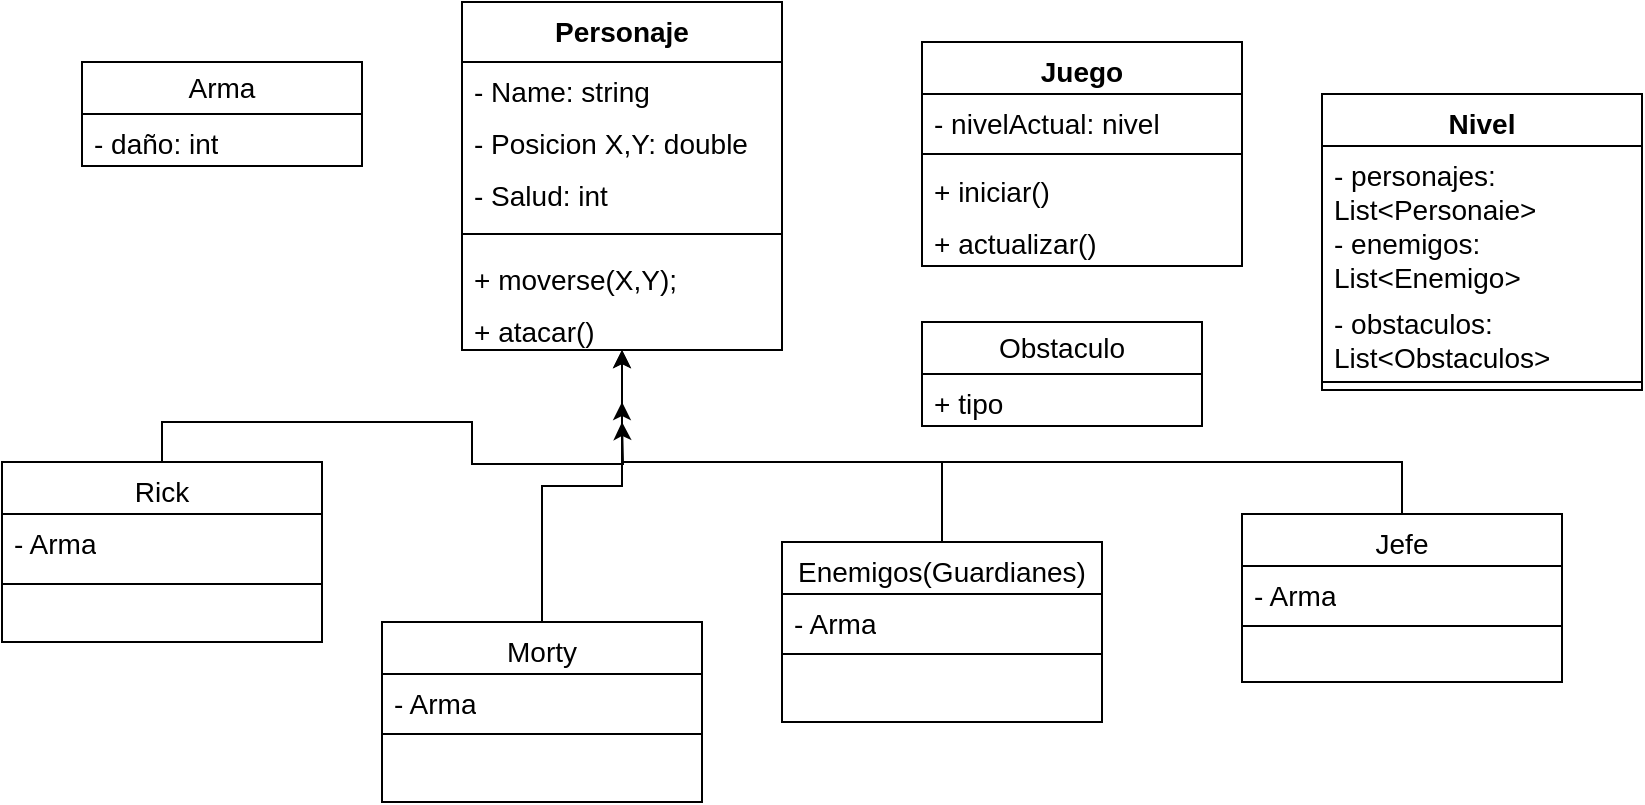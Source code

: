 <mxfile version="22.0.8" type="github">
  <diagram id="C5RBs43oDa-KdzZeNtuy" name="Page-1">
    <mxGraphModel dx="908" dy="463" grid="1" gridSize="10" guides="1" tooltips="1" connect="1" arrows="1" fold="1" page="1" pageScale="1" pageWidth="1169" pageHeight="827" background="#ffffff" math="0" shadow="0">
      <root>
        <mxCell id="WIyWlLk6GJQsqaUBKTNV-0" />
        <mxCell id="WIyWlLk6GJQsqaUBKTNV-1" parent="WIyWlLk6GJQsqaUBKTNV-0" />
        <mxCell id="ygHNcll7IPbhdf5_XB1e-53" style="edgeStyle=orthogonalEdgeStyle;rounded=0;orthogonalLoop=1;jettySize=auto;html=1;exitX=0.5;exitY=0;exitDx=0;exitDy=0;fontSize=14;" edge="1" parent="WIyWlLk6GJQsqaUBKTNV-1" source="zkfFHV4jXpPFQw0GAbJ--6">
          <mxGeometry relative="1" as="geometry">
            <mxPoint x="480" y="400" as="targetPoint" />
          </mxGeometry>
        </mxCell>
        <mxCell id="zkfFHV4jXpPFQw0GAbJ--6" value="Rick" style="swimlane;fontStyle=0;align=center;verticalAlign=top;childLayout=stackLayout;horizontal=1;startSize=26;horizontalStack=0;resizeParent=1;resizeLast=0;collapsible=1;marginBottom=0;rounded=0;shadow=0;strokeWidth=1;fontSize=14;" parent="WIyWlLk6GJQsqaUBKTNV-1" vertex="1">
          <mxGeometry x="170" y="420" width="160" height="90" as="geometry">
            <mxRectangle x="130" y="380" width="160" height="26" as="alternateBounds" />
          </mxGeometry>
        </mxCell>
        <mxCell id="ygHNcll7IPbhdf5_XB1e-28" value="- Arma" style="text;strokeColor=none;fillColor=none;align=left;verticalAlign=top;spacingLeft=4;spacingRight=4;overflow=hidden;rotatable=0;points=[[0,0.5],[1,0.5]];portConstraint=eastwest;whiteSpace=wrap;html=1;fontSize=14;" vertex="1" parent="zkfFHV4jXpPFQw0GAbJ--6">
          <mxGeometry y="26" width="160" height="26" as="geometry" />
        </mxCell>
        <mxCell id="zkfFHV4jXpPFQw0GAbJ--9" value="" style="line;html=1;strokeWidth=1;align=left;verticalAlign=middle;spacingTop=-1;spacingLeft=3;spacingRight=3;rotatable=0;labelPosition=right;points=[];portConstraint=eastwest;fontSize=14;" parent="zkfFHV4jXpPFQw0GAbJ--6" vertex="1">
          <mxGeometry y="52" width="160" height="18" as="geometry" />
        </mxCell>
        <mxCell id="ygHNcll7IPbhdf5_XB1e-3" value="Personaje" style="swimlane;fontStyle=1;align=center;verticalAlign=top;childLayout=stackLayout;horizontal=1;startSize=30;horizontalStack=0;resizeParent=1;resizeParentMax=0;resizeLast=0;collapsible=1;marginBottom=0;whiteSpace=wrap;html=1;swimlaneLine=1;glass=0;rotation=0;fontSize=14;" vertex="1" parent="WIyWlLk6GJQsqaUBKTNV-1">
          <mxGeometry x="400" y="190" width="160" height="174" as="geometry">
            <mxRectangle x="180" y="120" width="100" height="30" as="alternateBounds" />
          </mxGeometry>
        </mxCell>
        <mxCell id="ygHNcll7IPbhdf5_XB1e-4" value="- Name: string" style="text;strokeColor=none;fillColor=none;align=left;verticalAlign=top;spacingLeft=4;spacingRight=4;overflow=hidden;rotatable=0;points=[[0,0.5],[1,0.5]];portConstraint=eastwest;whiteSpace=wrap;html=1;fontSize=14;" vertex="1" parent="ygHNcll7IPbhdf5_XB1e-3">
          <mxGeometry y="30" width="160" height="26" as="geometry" />
        </mxCell>
        <mxCell id="ygHNcll7IPbhdf5_XB1e-8" value="- Posicion X,Y: double" style="text;strokeColor=none;fillColor=none;align=left;verticalAlign=top;spacingLeft=4;spacingRight=4;overflow=hidden;rotatable=0;points=[[0,0.5],[1,0.5]];portConstraint=eastwest;whiteSpace=wrap;html=1;fontSize=14;" vertex="1" parent="ygHNcll7IPbhdf5_XB1e-3">
          <mxGeometry y="56" width="160" height="26" as="geometry" />
        </mxCell>
        <mxCell id="ygHNcll7IPbhdf5_XB1e-9" value="- Salud: int" style="text;strokeColor=none;fillColor=none;align=left;verticalAlign=top;spacingLeft=4;spacingRight=4;overflow=hidden;rotatable=0;points=[[0,0.5],[1,0.5]];portConstraint=eastwest;whiteSpace=wrap;html=1;fontSize=14;" vertex="1" parent="ygHNcll7IPbhdf5_XB1e-3">
          <mxGeometry y="82" width="160" height="26" as="geometry" />
        </mxCell>
        <mxCell id="ygHNcll7IPbhdf5_XB1e-5" value="" style="line;strokeWidth=1;fillColor=none;align=left;verticalAlign=middle;spacingTop=-1;spacingLeft=3;spacingRight=3;rotatable=0;labelPosition=right;points=[];portConstraint=eastwest;strokeColor=inherit;fontSize=14;" vertex="1" parent="ygHNcll7IPbhdf5_XB1e-3">
          <mxGeometry y="108" width="160" height="16" as="geometry" />
        </mxCell>
        <mxCell id="ygHNcll7IPbhdf5_XB1e-6" value="+ moverse(X,Y);" style="text;strokeColor=none;fillColor=none;align=left;verticalAlign=top;spacingLeft=4;spacingRight=4;overflow=hidden;rotatable=0;points=[[0,0.5],[1,0.5]];portConstraint=eastwest;whiteSpace=wrap;html=1;fontSize=14;" vertex="1" parent="ygHNcll7IPbhdf5_XB1e-3">
          <mxGeometry y="124" width="160" height="26" as="geometry" />
        </mxCell>
        <mxCell id="ygHNcll7IPbhdf5_XB1e-11" value="+ atacar()" style="text;strokeColor=none;fillColor=none;align=left;verticalAlign=top;spacingLeft=4;spacingRight=4;overflow=hidden;rotatable=0;points=[[0,0.5],[1,0.5]];portConstraint=eastwest;whiteSpace=wrap;html=1;fontSize=14;" vertex="1" parent="ygHNcll7IPbhdf5_XB1e-3">
          <mxGeometry y="150" width="160" height="24" as="geometry" />
        </mxCell>
        <mxCell id="ygHNcll7IPbhdf5_XB1e-52" style="edgeStyle=orthogonalEdgeStyle;rounded=0;orthogonalLoop=1;jettySize=auto;html=1;entryX=0.5;entryY=1;entryDx=0;entryDy=0;fontSize=14;" edge="1" parent="WIyWlLk6GJQsqaUBKTNV-1" source="ygHNcll7IPbhdf5_XB1e-14" target="ygHNcll7IPbhdf5_XB1e-3">
          <mxGeometry relative="1" as="geometry" />
        </mxCell>
        <mxCell id="ygHNcll7IPbhdf5_XB1e-14" value="Morty" style="swimlane;fontStyle=0;align=center;verticalAlign=top;childLayout=stackLayout;horizontal=1;startSize=26;horizontalStack=0;resizeParent=1;resizeLast=0;collapsible=1;marginBottom=0;rounded=0;shadow=0;strokeWidth=1;fontSize=14;" vertex="1" parent="WIyWlLk6GJQsqaUBKTNV-1">
          <mxGeometry x="360" y="500" width="160" height="90" as="geometry">
            <mxRectangle x="130" y="380" width="160" height="26" as="alternateBounds" />
          </mxGeometry>
        </mxCell>
        <mxCell id="ygHNcll7IPbhdf5_XB1e-35" value="- Arma" style="text;strokeColor=none;fillColor=none;align=left;verticalAlign=top;spacingLeft=4;spacingRight=4;overflow=hidden;rotatable=0;points=[[0,0.5],[1,0.5]];portConstraint=eastwest;whiteSpace=wrap;html=1;fontSize=14;" vertex="1" parent="ygHNcll7IPbhdf5_XB1e-14">
          <mxGeometry y="26" width="160" height="26" as="geometry" />
        </mxCell>
        <mxCell id="ygHNcll7IPbhdf5_XB1e-17" value="" style="line;html=1;strokeWidth=1;align=left;verticalAlign=middle;spacingTop=-1;spacingLeft=3;spacingRight=3;rotatable=0;labelPosition=right;points=[];portConstraint=eastwest;fontSize=14;" vertex="1" parent="ygHNcll7IPbhdf5_XB1e-14">
          <mxGeometry y="52" width="160" height="8" as="geometry" />
        </mxCell>
        <mxCell id="ygHNcll7IPbhdf5_XB1e-54" style="edgeStyle=orthogonalEdgeStyle;rounded=0;orthogonalLoop=1;jettySize=auto;html=1;entryX=0.5;entryY=1;entryDx=0;entryDy=0;fontSize=14;" edge="1" parent="WIyWlLk6GJQsqaUBKTNV-1" source="ygHNcll7IPbhdf5_XB1e-22" target="ygHNcll7IPbhdf5_XB1e-3">
          <mxGeometry relative="1" as="geometry">
            <Array as="points">
              <mxPoint x="640" y="420" />
              <mxPoint x="480" y="420" />
            </Array>
          </mxGeometry>
        </mxCell>
        <mxCell id="ygHNcll7IPbhdf5_XB1e-22" value="Enemigos(Guardianes)" style="swimlane;fontStyle=0;align=center;verticalAlign=top;childLayout=stackLayout;horizontal=1;startSize=26;horizontalStack=0;resizeParent=1;resizeLast=0;collapsible=1;marginBottom=0;rounded=0;shadow=0;strokeWidth=1;fontSize=14;" vertex="1" parent="WIyWlLk6GJQsqaUBKTNV-1">
          <mxGeometry x="560" y="460" width="160" height="90" as="geometry">
            <mxRectangle x="130" y="380" width="160" height="26" as="alternateBounds" />
          </mxGeometry>
        </mxCell>
        <mxCell id="ygHNcll7IPbhdf5_XB1e-40" value="- Arma" style="text;strokeColor=none;fillColor=none;align=left;verticalAlign=top;spacingLeft=4;spacingRight=4;overflow=hidden;rotatable=0;points=[[0,0.5],[1,0.5]];portConstraint=eastwest;whiteSpace=wrap;html=1;fontSize=14;" vertex="1" parent="ygHNcll7IPbhdf5_XB1e-22">
          <mxGeometry y="26" width="160" height="26" as="geometry" />
        </mxCell>
        <mxCell id="ygHNcll7IPbhdf5_XB1e-25" value="" style="line;html=1;strokeWidth=1;align=left;verticalAlign=middle;spacingTop=-1;spacingLeft=3;spacingRight=3;rotatable=0;labelPosition=right;points=[];portConstraint=eastwest;fontSize=14;" vertex="1" parent="ygHNcll7IPbhdf5_XB1e-22">
          <mxGeometry y="52" width="160" height="8" as="geometry" />
        </mxCell>
        <mxCell id="ygHNcll7IPbhdf5_XB1e-29" value="Arma" style="swimlane;fontStyle=0;childLayout=stackLayout;horizontal=1;startSize=26;fillColor=none;horizontalStack=0;resizeParent=1;resizeParentMax=0;resizeLast=0;collapsible=1;marginBottom=0;whiteSpace=wrap;html=1;fontSize=14;" vertex="1" parent="WIyWlLk6GJQsqaUBKTNV-1">
          <mxGeometry x="210" y="220" width="140" height="52" as="geometry" />
        </mxCell>
        <mxCell id="ygHNcll7IPbhdf5_XB1e-30" value="- daño: int" style="text;strokeColor=none;fillColor=none;align=left;verticalAlign=top;spacingLeft=4;spacingRight=4;overflow=hidden;rotatable=0;points=[[0,0.5],[1,0.5]];portConstraint=eastwest;whiteSpace=wrap;html=1;fontSize=14;" vertex="1" parent="ygHNcll7IPbhdf5_XB1e-29">
          <mxGeometry y="26" width="140" height="26" as="geometry" />
        </mxCell>
        <mxCell id="ygHNcll7IPbhdf5_XB1e-55" style="edgeStyle=orthogonalEdgeStyle;rounded=0;orthogonalLoop=1;jettySize=auto;html=1;exitX=0.5;exitY=0;exitDx=0;exitDy=0;fontSize=14;" edge="1" parent="WIyWlLk6GJQsqaUBKTNV-1" source="ygHNcll7IPbhdf5_XB1e-36">
          <mxGeometry relative="1" as="geometry">
            <mxPoint x="480" y="390" as="targetPoint" />
            <Array as="points">
              <mxPoint x="870" y="420" />
              <mxPoint x="480" y="420" />
            </Array>
          </mxGeometry>
        </mxCell>
        <mxCell id="ygHNcll7IPbhdf5_XB1e-36" value="Jefe" style="swimlane;fontStyle=0;align=center;verticalAlign=top;childLayout=stackLayout;horizontal=1;startSize=26;horizontalStack=0;resizeParent=1;resizeLast=0;collapsible=1;marginBottom=0;rounded=0;shadow=0;strokeWidth=1;fontSize=14;" vertex="1" parent="WIyWlLk6GJQsqaUBKTNV-1">
          <mxGeometry x="790" y="446" width="160" height="84" as="geometry">
            <mxRectangle x="130" y="380" width="160" height="26" as="alternateBounds" />
          </mxGeometry>
        </mxCell>
        <mxCell id="ygHNcll7IPbhdf5_XB1e-41" value="- Arma" style="text;strokeColor=none;fillColor=none;align=left;verticalAlign=top;spacingLeft=4;spacingRight=4;overflow=hidden;rotatable=0;points=[[0,0.5],[1,0.5]];portConstraint=eastwest;whiteSpace=wrap;html=1;fontSize=14;" vertex="1" parent="ygHNcll7IPbhdf5_XB1e-36">
          <mxGeometry y="26" width="160" height="26" as="geometry" />
        </mxCell>
        <mxCell id="ygHNcll7IPbhdf5_XB1e-37" value="" style="line;html=1;strokeWidth=1;align=left;verticalAlign=middle;spacingTop=-1;spacingLeft=3;spacingRight=3;rotatable=0;labelPosition=right;points=[];portConstraint=eastwest;fontSize=14;" vertex="1" parent="ygHNcll7IPbhdf5_XB1e-36">
          <mxGeometry y="52" width="160" height="8" as="geometry" />
        </mxCell>
        <mxCell id="ygHNcll7IPbhdf5_XB1e-42" value="Juego" style="swimlane;fontStyle=1;align=center;verticalAlign=top;childLayout=stackLayout;horizontal=1;startSize=26;horizontalStack=0;resizeParent=1;resizeParentMax=0;resizeLast=0;collapsible=1;marginBottom=0;whiteSpace=wrap;html=1;fontSize=14;" vertex="1" parent="WIyWlLk6GJQsqaUBKTNV-1">
          <mxGeometry x="630" y="210" width="160" height="112" as="geometry" />
        </mxCell>
        <mxCell id="ygHNcll7IPbhdf5_XB1e-43" value="- nivelActual: nivel" style="text;strokeColor=none;fillColor=none;align=left;verticalAlign=top;spacingLeft=4;spacingRight=4;overflow=hidden;rotatable=0;points=[[0,0.5],[1,0.5]];portConstraint=eastwest;whiteSpace=wrap;html=1;fontSize=14;" vertex="1" parent="ygHNcll7IPbhdf5_XB1e-42">
          <mxGeometry y="26" width="160" height="26" as="geometry" />
        </mxCell>
        <mxCell id="ygHNcll7IPbhdf5_XB1e-44" value="" style="line;strokeWidth=1;fillColor=none;align=left;verticalAlign=middle;spacingTop=-1;spacingLeft=3;spacingRight=3;rotatable=0;labelPosition=right;points=[];portConstraint=eastwest;strokeColor=inherit;fontSize=14;" vertex="1" parent="ygHNcll7IPbhdf5_XB1e-42">
          <mxGeometry y="52" width="160" height="8" as="geometry" />
        </mxCell>
        <mxCell id="ygHNcll7IPbhdf5_XB1e-45" value="+ iniciar()" style="text;strokeColor=none;fillColor=none;align=left;verticalAlign=top;spacingLeft=4;spacingRight=4;overflow=hidden;rotatable=0;points=[[0,0.5],[1,0.5]];portConstraint=eastwest;whiteSpace=wrap;html=1;fontSize=14;" vertex="1" parent="ygHNcll7IPbhdf5_XB1e-42">
          <mxGeometry y="60" width="160" height="26" as="geometry" />
        </mxCell>
        <mxCell id="ygHNcll7IPbhdf5_XB1e-46" value="+ actualizar()" style="text;strokeColor=none;fillColor=none;align=left;verticalAlign=top;spacingLeft=4;spacingRight=4;overflow=hidden;rotatable=0;points=[[0,0.5],[1,0.5]];portConstraint=eastwest;whiteSpace=wrap;html=1;fontSize=14;" vertex="1" parent="ygHNcll7IPbhdf5_XB1e-42">
          <mxGeometry y="86" width="160" height="26" as="geometry" />
        </mxCell>
        <mxCell id="ygHNcll7IPbhdf5_XB1e-60" value="Obstaculo" style="swimlane;fontStyle=0;childLayout=stackLayout;horizontal=1;startSize=26;fillColor=none;horizontalStack=0;resizeParent=1;resizeParentMax=0;resizeLast=0;collapsible=1;marginBottom=0;whiteSpace=wrap;html=1;fontSize=14;" vertex="1" parent="WIyWlLk6GJQsqaUBKTNV-1">
          <mxGeometry x="630" y="350" width="140" height="52" as="geometry" />
        </mxCell>
        <mxCell id="ygHNcll7IPbhdf5_XB1e-61" value="+ tipo" style="text;strokeColor=none;fillColor=none;align=left;verticalAlign=top;spacingLeft=4;spacingRight=4;overflow=hidden;rotatable=0;points=[[0,0.5],[1,0.5]];portConstraint=eastwest;whiteSpace=wrap;html=1;fontSize=14;" vertex="1" parent="ygHNcll7IPbhdf5_XB1e-60">
          <mxGeometry y="26" width="140" height="26" as="geometry" />
        </mxCell>
        <mxCell id="ygHNcll7IPbhdf5_XB1e-64" value="Nivel" style="swimlane;fontStyle=1;align=center;verticalAlign=top;childLayout=stackLayout;horizontal=1;startSize=26;horizontalStack=0;resizeParent=1;resizeParentMax=0;resizeLast=0;collapsible=1;marginBottom=0;whiteSpace=wrap;html=1;fontSize=14;" vertex="1" parent="WIyWlLk6GJQsqaUBKTNV-1">
          <mxGeometry x="830" y="236" width="160" height="148" as="geometry" />
        </mxCell>
        <mxCell id="ygHNcll7IPbhdf5_XB1e-68" value="- personajes: List&amp;lt;Personaje&amp;gt;" style="text;strokeColor=none;fillColor=none;align=left;verticalAlign=top;spacingLeft=4;spacingRight=4;overflow=hidden;rotatable=0;points=[[0,0.5],[1,0.5]];portConstraint=eastwest;whiteSpace=wrap;html=1;fontSize=14;" vertex="1" parent="ygHNcll7IPbhdf5_XB1e-64">
          <mxGeometry y="26" width="160" height="34" as="geometry" />
        </mxCell>
        <mxCell id="ygHNcll7IPbhdf5_XB1e-65" value="- enemigos: List&amp;lt;Enemigo&amp;gt;" style="text;strokeColor=none;fillColor=none;align=left;verticalAlign=top;spacingLeft=4;spacingRight=4;overflow=hidden;rotatable=0;points=[[0,0.5],[1,0.5]];portConstraint=eastwest;whiteSpace=wrap;html=1;fontSize=14;" vertex="1" parent="ygHNcll7IPbhdf5_XB1e-64">
          <mxGeometry y="60" width="160" height="40" as="geometry" />
        </mxCell>
        <mxCell id="ygHNcll7IPbhdf5_XB1e-74" value="- obstaculos: List&amp;lt;Obstaculos&amp;gt;" style="text;strokeColor=none;fillColor=none;align=left;verticalAlign=top;spacingLeft=4;spacingRight=4;overflow=hidden;rotatable=0;points=[[0,0.5],[1,0.5]];portConstraint=eastwest;whiteSpace=wrap;html=1;fontSize=14;" vertex="1" parent="ygHNcll7IPbhdf5_XB1e-64">
          <mxGeometry y="100" width="160" height="40" as="geometry" />
        </mxCell>
        <mxCell id="ygHNcll7IPbhdf5_XB1e-66" value="" style="line;strokeWidth=1;fillColor=none;align=left;verticalAlign=middle;spacingTop=-1;spacingLeft=3;spacingRight=3;rotatable=0;labelPosition=right;points=[];portConstraint=eastwest;strokeColor=inherit;fontSize=14;" vertex="1" parent="ygHNcll7IPbhdf5_XB1e-64">
          <mxGeometry y="140" width="160" height="8" as="geometry" />
        </mxCell>
      </root>
    </mxGraphModel>
  </diagram>
</mxfile>
